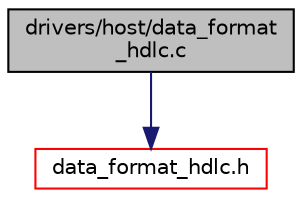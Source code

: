 digraph "drivers/host/data_format_hdlc.c"
{
  edge [fontname="Helvetica",fontsize="10",labelfontname="Helvetica",labelfontsize="10"];
  node [fontname="Helvetica",fontsize="10",shape=record];
  Node0 [label="drivers/host/data_format\l_hdlc.c",height=0.2,width=0.4,color="black", fillcolor="grey75", style="filled", fontcolor="black"];
  Node0 -> Node1 [color="midnightblue",fontsize="10",style="solid",fontname="Helvetica"];
  Node1 [label="data_format_hdlc.h",height=0.2,width=0.4,color="red", fillcolor="white", style="filled",URL="$data__format__hdlc_8h.html",tooltip="The data_format_hdlc.h file contains the Host interface definitions and configuration. "];
}
